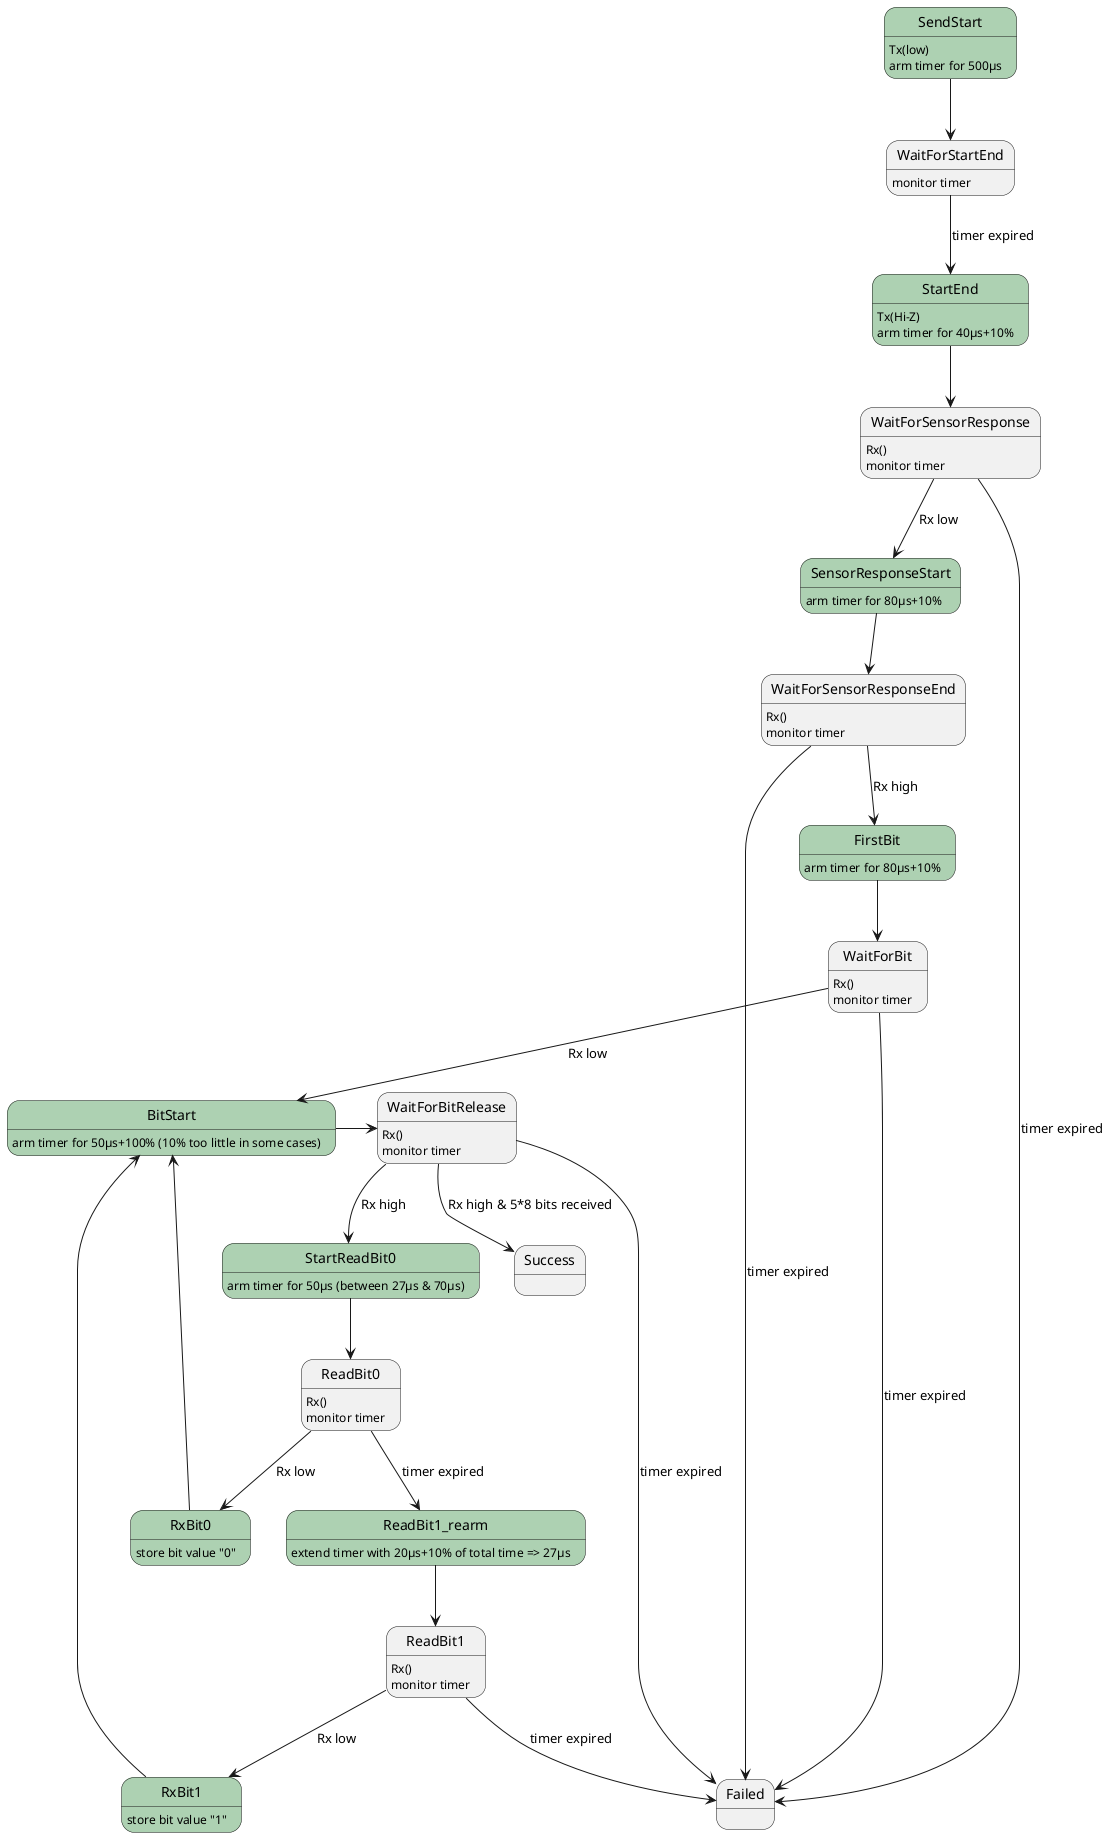 @startuml

skinparam stateBackgroundColor<<Once>> #ADD1B2

state SendStart <<Once>>
SendStart : Tx(low)
SendStart : arm timer for 500µs

SendStart --> WaitForStartEnd

WaitForStartEnd : monitor timer

WaitForStartEnd --> StartEnd : timer expired

state StartEnd <<once>>
StartEnd : Tx(Hi-Z)
StartEnd : arm timer for 40µs+10%
StartEnd --> WaitForSensorResponse

WaitForSensorResponse : Rx()
WaitForSensorResponse : monitor timer
WaitForSensorResponse --> Failed : timer expired
WaitForSensorResponse --> SensorResponseStart : Rx low

state SensorResponseStart <<Once>>
SensorResponseStart : arm timer for 80µs+10%
SensorResponseStart --> WaitForSensorResponseEnd

WaitForSensorResponseEnd : Rx()
WaitForSensorResponseEnd : monitor timer
WaitForSensorResponseEnd --> Failed : timer expired
WaitForSensorResponseEnd --> FirstBit : Rx high

state FirstBit <<Once>>
FirstBit : arm timer for 80µs+10%
FirstBit --> WaitForBit

WaitForBit : Rx()
WaitForBit : monitor timer
WaitForBit --> Failed : timer expired
WaitForBit --> BitStart : Rx low

state BitStart <<Once>>
BitStart : arm timer for 50µs+100% (10% too little in some cases)
BitStart -> WaitForBitRelease

WaitForBitRelease : Rx()
WaitForBitRelease : monitor timer
WaitForBitRelease --> Failed : timer expired
WaitForBitRelease --> StartReadBit0 : Rx high
WaitForBitRelease --> Success : Rx high & 5*8 bits received

state StartReadBit0 <<Once>>
StartReadBit0 : arm timer for 50µs (between 27µs & 70µs)
StartReadBit0 --> ReadBit0

ReadBit0 : Rx()
ReadBit0 : monitor timer
ReadBit0 --> RxBit0 : Rx low
ReadBit0 --> ReadBit1_rearm : timer expired

state ReadBit1_rearm <<Once>>
ReadBit1_rearm : extend timer with 20µs+10% of total time => 27µs
ReadBit1_rearm --> ReadBit1

ReadBit1 : Rx()
ReadBit1 : monitor timer
ReadBit1 --> RxBit1 : Rx low
ReadBit1 --> Failed : timer expired

state RxBit0 <<Once>>
RxBit0 : store bit value "0"
RxBit0 --> BitStart

state RxBit1 <<Once>>
RxBit1 : store bit value "1"
RxBit1 --> BitStart

@enduml
